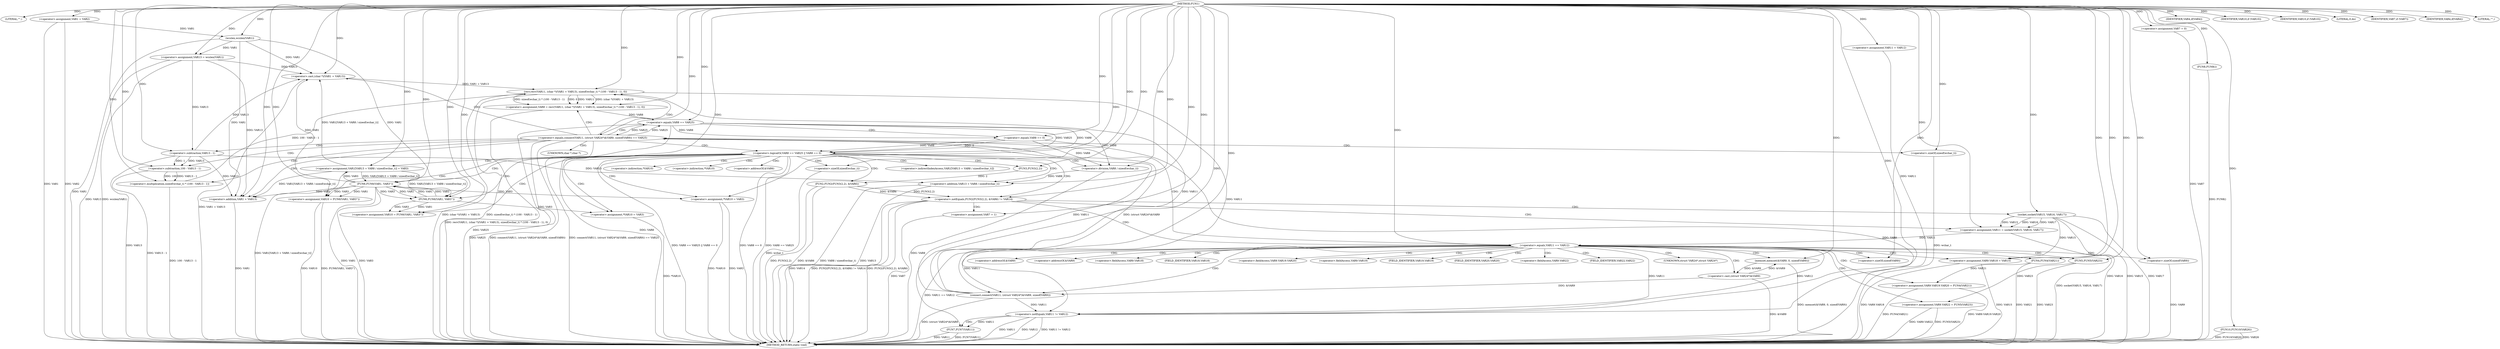 digraph FUN1 {  
"1000100" [label = "(METHOD,FUN1)" ]
"1000275" [label = "(METHOD_RETURN,static void)" ]
"1000103" [label = "(LITERAL,\"\",)" ]
"1000104" [label = "(<operator>.assignment,VAR1 = VAR2)" ]
"1000108" [label = "(IDENTIFIER,VAR4,if(VAR4))" ]
"1000113" [label = "(<operator>.assignment,VAR7 = 0)" ]
"1000120" [label = "(<operator>.assignment,VAR11 = VAR12)" ]
"1000124" [label = "(<operator>.assignment,VAR13 = wcslen(VAR1))" ]
"1000126" [label = "(wcslen,wcslen(VAR1))" ]
"1000131" [label = "(<operator>.notEquals,FUN2(FUN3(2,2), &VAR6) != VAR14)" ]
"1000132" [label = "(FUN2,FUN2(FUN3(2,2), &VAR6))" ]
"1000133" [label = "(FUN3,FUN3(2,2))" ]
"1000141" [label = "(<operator>.assignment,VAR7 = 1)" ]
"1000144" [label = "(<operator>.assignment,VAR11 = socket(VAR15, VAR16, VAR17))" ]
"1000146" [label = "(socket,socket(VAR15, VAR16, VAR17))" ]
"1000151" [label = "(<operator>.equals,VAR11 == VAR12)" ]
"1000156" [label = "(memset,memset(&VAR9, 0, sizeof(VAR9)))" ]
"1000160" [label = "(<operator>.sizeOf,sizeof(VAR9))" ]
"1000162" [label = "(<operator>.assignment,VAR9.VAR18 = VAR15)" ]
"1000167" [label = "(<operator>.assignment,VAR9.VAR19.VAR20 = FUN4(VAR21))" ]
"1000173" [label = "(FUN4,FUN4(VAR21))" ]
"1000175" [label = "(<operator>.assignment,VAR9.VAR22 = FUN5(VAR23))" ]
"1000179" [label = "(FUN5,FUN5(VAR23))" ]
"1000182" [label = "(<operator>.equals,connect(VAR11, (struct VAR24*)&VAR9, sizeof(VAR9)) == VAR25)" ]
"1000183" [label = "(connect,connect(VAR11, (struct VAR24*)&VAR9, sizeof(VAR9)))" ]
"1000185" [label = "(<operator>.cast,(struct VAR24*)&VAR9)" ]
"1000189" [label = "(<operator>.sizeOf,sizeof(VAR9))" ]
"1000194" [label = "(<operator>.assignment,VAR8 = recv(VAR11, (char *)(VAR1 + VAR13), sizeof(wchar_t) * (100 - VAR13 - 1), 0))" ]
"1000196" [label = "(recv,recv(VAR11, (char *)(VAR1 + VAR13), sizeof(wchar_t) * (100 - VAR13 - 1), 0))" ]
"1000198" [label = "(<operator>.cast,(char *)(VAR1 + VAR13))" ]
"1000200" [label = "(<operator>.addition,VAR1 + VAR13)" ]
"1000203" [label = "(<operator>.multiplication,sizeof(wchar_t) * (100 - VAR13 - 1))" ]
"1000204" [label = "(<operator>.sizeOf,sizeof(wchar_t))" ]
"1000206" [label = "(<operator>.subtraction,100 - VAR13 - 1)" ]
"1000208" [label = "(<operator>.subtraction,VAR13 - 1)" ]
"1000213" [label = "(<operator>.logicalOr,VAR8 == VAR25 || VAR8 == 0)" ]
"1000214" [label = "(<operator>.equals,VAR8 == VAR25)" ]
"1000217" [label = "(<operator>.equals,VAR8 == 0)" ]
"1000222" [label = "(<operator>.assignment,VAR1[VAR13 + VAR8 / sizeof(wchar_t)] = VAR3)" ]
"1000225" [label = "(<operator>.addition,VAR13 + VAR8 / sizeof(wchar_t))" ]
"1000227" [label = "(<operator>.division,VAR8 / sizeof(wchar_t))" ]
"1000229" [label = "(<operator>.sizeOf,sizeof(wchar_t))" ]
"1000232" [label = "(<operator>.assignment,VAR10 = FUN6(VAR1, VAR3''))" ]
"1000234" [label = "(FUN6,FUN6(VAR1, VAR3''))" ]
"1000238" [label = "(IDENTIFIER,VAR10,if (VAR10))" ]
"1000240" [label = "(<operator>.assignment,*VAR10 = VAR3)" ]
"1000244" [label = "(<operator>.assignment,VAR10 = FUN6(VAR1, VAR3''))" ]
"1000246" [label = "(FUN6,FUN6(VAR1, VAR3''))" ]
"1000250" [label = "(IDENTIFIER,VAR10,if (VAR10))" ]
"1000252" [label = "(<operator>.assignment,*VAR10 = VAR3)" ]
"1000256" [label = "(LITERAL,0,do)" ]
"1000258" [label = "(<operator>.notEquals,VAR11 != VAR12)" ]
"1000262" [label = "(FUN7,FUN7(VAR11))" ]
"1000265" [label = "(IDENTIFIER,VAR7,if (VAR7))" ]
"1000267" [label = "(FUN8,FUN8())" ]
"1000269" [label = "(IDENTIFIER,VAR4,if(VAR4))" ]
"1000272" [label = "(LITERAL,\"\",)" ]
"1000273" [label = "(FUN10,FUN10(VAR26))" ]
"1000136" [label = "(<operator>.addressOf,&VAR6)" ]
"1000157" [label = "(<operator>.addressOf,&VAR9)" ]
"1000163" [label = "(<operator>.fieldAccess,VAR9.VAR18)" ]
"1000165" [label = "(FIELD_IDENTIFIER,VAR18,VAR18)" ]
"1000168" [label = "(<operator>.fieldAccess,VAR9.VAR19.VAR20)" ]
"1000169" [label = "(<operator>.fieldAccess,VAR9.VAR19)" ]
"1000171" [label = "(FIELD_IDENTIFIER,VAR19,VAR19)" ]
"1000172" [label = "(FIELD_IDENTIFIER,VAR20,VAR20)" ]
"1000176" [label = "(<operator>.fieldAccess,VAR9.VAR22)" ]
"1000178" [label = "(FIELD_IDENTIFIER,VAR22,VAR22)" ]
"1000186" [label = "(UNKNOWN,struct VAR24*,struct VAR24*)" ]
"1000187" [label = "(<operator>.addressOf,&VAR9)" ]
"1000199" [label = "(UNKNOWN,char *,char *)" ]
"1000223" [label = "(<operator>.indirectIndexAccess,VAR1[VAR13 + VAR8 / sizeof(wchar_t)])" ]
"1000241" [label = "(<operator>.indirection,*VAR10)" ]
"1000253" [label = "(<operator>.indirection,*VAR10)" ]
  "1000183" -> "1000275"  [ label = "DDG: (struct VAR24*)&VAR9"] 
  "1000151" -> "1000275"  [ label = "DDG: VAR11 == VAR12"] 
  "1000162" -> "1000275"  [ label = "DDG: VAR15"] 
  "1000126" -> "1000275"  [ label = "DDG: VAR1"] 
  "1000132" -> "1000275"  [ label = "DDG: FUN3(2,2)"] 
  "1000262" -> "1000275"  [ label = "DDG: FUN7(VAR11)"] 
  "1000273" -> "1000275"  [ label = "DDG: FUN10(VAR26)"] 
  "1000182" -> "1000275"  [ label = "DDG: connect(VAR11, (struct VAR24*)&VAR9, sizeof(VAR9)) == VAR25"] 
  "1000258" -> "1000275"  [ label = "DDG: VAR11"] 
  "1000246" -> "1000275"  [ label = "DDG: VAR3"] 
  "1000167" -> "1000275"  [ label = "DDG: VAR9.VAR19.VAR20"] 
  "1000258" -> "1000275"  [ label = "DDG: VAR12"] 
  "1000124" -> "1000275"  [ label = "DDG: wcslen(VAR1)"] 
  "1000185" -> "1000275"  [ label = "DDG: &VAR9"] 
  "1000141" -> "1000275"  [ label = "DDG: VAR7"] 
  "1000124" -> "1000275"  [ label = "DDG: VAR13"] 
  "1000200" -> "1000275"  [ label = "DDG: VAR1"] 
  "1000225" -> "1000275"  [ label = "DDG: VAR8 / sizeof(wchar_t)"] 
  "1000222" -> "1000275"  [ label = "DDG: VAR1[VAR13 + VAR8 / sizeof(wchar_t)]"] 
  "1000208" -> "1000275"  [ label = "DDG: VAR13"] 
  "1000252" -> "1000275"  [ label = "DDG: *VAR10"] 
  "1000189" -> "1000275"  [ label = "DDG: VAR9"] 
  "1000198" -> "1000275"  [ label = "DDG: VAR1 + VAR13"] 
  "1000214" -> "1000275"  [ label = "DDG: VAR25"] 
  "1000175" -> "1000275"  [ label = "DDG: FUN5(VAR23)"] 
  "1000252" -> "1000275"  [ label = "DDG: VAR3"] 
  "1000104" -> "1000275"  [ label = "DDG: VAR1"] 
  "1000225" -> "1000275"  [ label = "DDG: VAR13"] 
  "1000213" -> "1000275"  [ label = "DDG: VAR8 == 0"] 
  "1000113" -> "1000275"  [ label = "DDG: VAR7"] 
  "1000227" -> "1000275"  [ label = "DDG: VAR8"] 
  "1000213" -> "1000275"  [ label = "DDG: VAR8 == VAR25"] 
  "1000203" -> "1000275"  [ label = "DDG: 100 - VAR13 - 1"] 
  "1000131" -> "1000275"  [ label = "DDG: FUN2(FUN3(2,2), &VAR6)"] 
  "1000267" -> "1000275"  [ label = "DDG: FUN8()"] 
  "1000182" -> "1000275"  [ label = "DDG: VAR25"] 
  "1000273" -> "1000275"  [ label = "DDG: VAR26"] 
  "1000262" -> "1000275"  [ label = "DDG: VAR11"] 
  "1000179" -> "1000275"  [ label = "DDG: VAR23"] 
  "1000217" -> "1000275"  [ label = "DDG: VAR8"] 
  "1000196" -> "1000275"  [ label = "DDG: sizeof(wchar_t) * (100 - VAR13 - 1)"] 
  "1000206" -> "1000275"  [ label = "DDG: VAR13 - 1"] 
  "1000146" -> "1000275"  [ label = "DDG: VAR17"] 
  "1000258" -> "1000275"  [ label = "DDG: VAR11 != VAR12"] 
  "1000146" -> "1000275"  [ label = "DDG: VAR16"] 
  "1000175" -> "1000275"  [ label = "DDG: VAR9.VAR22"] 
  "1000213" -> "1000275"  [ label = "DDG: VAR8 == VAR25 || VAR8 == 0"] 
  "1000167" -> "1000275"  [ label = "DDG: FUN4(VAR21)"] 
  "1000229" -> "1000275"  [ label = "DDG: wchar_t"] 
  "1000132" -> "1000275"  [ label = "DDG: &VAR6"] 
  "1000214" -> "1000275"  [ label = "DDG: VAR8"] 
  "1000156" -> "1000275"  [ label = "DDG: memset(&VAR9, 0, sizeof(VAR9))"] 
  "1000131" -> "1000275"  [ label = "DDG: VAR14"] 
  "1000204" -> "1000275"  [ label = "DDG: wchar_t"] 
  "1000244" -> "1000275"  [ label = "DDG: VAR10"] 
  "1000162" -> "1000275"  [ label = "DDG: VAR9.VAR18"] 
  "1000194" -> "1000275"  [ label = "DDG: recv(VAR11, (char *)(VAR1 + VAR13), sizeof(wchar_t) * (100 - VAR13 - 1), 0)"] 
  "1000244" -> "1000275"  [ label = "DDG: FUN6(VAR1, VAR3'')"] 
  "1000144" -> "1000275"  [ label = "DDG: socket(VAR15, VAR16, VAR17)"] 
  "1000240" -> "1000275"  [ label = "DDG: *VAR10"] 
  "1000146" -> "1000275"  [ label = "DDG: VAR15"] 
  "1000182" -> "1000275"  [ label = "DDG: connect(VAR11, (struct VAR24*)&VAR9, sizeof(VAR9))"] 
  "1000173" -> "1000275"  [ label = "DDG: VAR21"] 
  "1000104" -> "1000275"  [ label = "DDG: VAR2"] 
  "1000246" -> "1000275"  [ label = "DDG: VAR1"] 
  "1000131" -> "1000275"  [ label = "DDG: FUN2(FUN3(2,2), &VAR6) != VAR14"] 
  "1000196" -> "1000275"  [ label = "DDG: (char *)(VAR1 + VAR13)"] 
  "1000100" -> "1000103"  [ label = "DDG: "] 
  "1000100" -> "1000104"  [ label = "DDG: "] 
  "1000100" -> "1000108"  [ label = "DDG: "] 
  "1000100" -> "1000113"  [ label = "DDG: "] 
  "1000100" -> "1000120"  [ label = "DDG: "] 
  "1000126" -> "1000124"  [ label = "DDG: VAR1"] 
  "1000100" -> "1000124"  [ label = "DDG: "] 
  "1000104" -> "1000126"  [ label = "DDG: VAR1"] 
  "1000100" -> "1000126"  [ label = "DDG: "] 
  "1000132" -> "1000131"  [ label = "DDG: FUN3(2,2)"] 
  "1000132" -> "1000131"  [ label = "DDG: &VAR6"] 
  "1000133" -> "1000132"  [ label = "DDG: 2"] 
  "1000100" -> "1000133"  [ label = "DDG: "] 
  "1000100" -> "1000131"  [ label = "DDG: "] 
  "1000100" -> "1000141"  [ label = "DDG: "] 
  "1000146" -> "1000144"  [ label = "DDG: VAR15"] 
  "1000146" -> "1000144"  [ label = "DDG: VAR16"] 
  "1000146" -> "1000144"  [ label = "DDG: VAR17"] 
  "1000100" -> "1000144"  [ label = "DDG: "] 
  "1000100" -> "1000146"  [ label = "DDG: "] 
  "1000144" -> "1000151"  [ label = "DDG: VAR11"] 
  "1000100" -> "1000151"  [ label = "DDG: "] 
  "1000185" -> "1000156"  [ label = "DDG: &VAR9"] 
  "1000100" -> "1000156"  [ label = "DDG: "] 
  "1000100" -> "1000160"  [ label = "DDG: "] 
  "1000146" -> "1000162"  [ label = "DDG: VAR15"] 
  "1000100" -> "1000162"  [ label = "DDG: "] 
  "1000173" -> "1000167"  [ label = "DDG: VAR21"] 
  "1000100" -> "1000173"  [ label = "DDG: "] 
  "1000179" -> "1000175"  [ label = "DDG: VAR23"] 
  "1000100" -> "1000179"  [ label = "DDG: "] 
  "1000183" -> "1000182"  [ label = "DDG: VAR11"] 
  "1000183" -> "1000182"  [ label = "DDG: (struct VAR24*)&VAR9"] 
  "1000151" -> "1000183"  [ label = "DDG: VAR11"] 
  "1000100" -> "1000183"  [ label = "DDG: "] 
  "1000185" -> "1000183"  [ label = "DDG: &VAR9"] 
  "1000156" -> "1000185"  [ label = "DDG: &VAR9"] 
  "1000100" -> "1000189"  [ label = "DDG: "] 
  "1000214" -> "1000182"  [ label = "DDG: VAR25"] 
  "1000100" -> "1000182"  [ label = "DDG: "] 
  "1000196" -> "1000194"  [ label = "DDG: VAR11"] 
  "1000196" -> "1000194"  [ label = "DDG: (char *)(VAR1 + VAR13)"] 
  "1000196" -> "1000194"  [ label = "DDG: sizeof(wchar_t) * (100 - VAR13 - 1)"] 
  "1000196" -> "1000194"  [ label = "DDG: 0"] 
  "1000100" -> "1000194"  [ label = "DDG: "] 
  "1000183" -> "1000196"  [ label = "DDG: VAR11"] 
  "1000100" -> "1000196"  [ label = "DDG: "] 
  "1000198" -> "1000196"  [ label = "DDG: VAR1 + VAR13"] 
  "1000222" -> "1000198"  [ label = "DDG: VAR1[VAR13 + VAR8 / sizeof(wchar_t)]"] 
  "1000126" -> "1000198"  [ label = "DDG: VAR1"] 
  "1000246" -> "1000198"  [ label = "DDG: VAR1"] 
  "1000100" -> "1000198"  [ label = "DDG: "] 
  "1000124" -> "1000198"  [ label = "DDG: VAR13"] 
  "1000208" -> "1000198"  [ label = "DDG: VAR13"] 
  "1000222" -> "1000200"  [ label = "DDG: VAR1[VAR13 + VAR8 / sizeof(wchar_t)]"] 
  "1000126" -> "1000200"  [ label = "DDG: VAR1"] 
  "1000246" -> "1000200"  [ label = "DDG: VAR1"] 
  "1000100" -> "1000200"  [ label = "DDG: "] 
  "1000124" -> "1000200"  [ label = "DDG: VAR13"] 
  "1000208" -> "1000200"  [ label = "DDG: VAR13"] 
  "1000203" -> "1000196"  [ label = "DDG: 100 - VAR13 - 1"] 
  "1000100" -> "1000203"  [ label = "DDG: "] 
  "1000100" -> "1000204"  [ label = "DDG: "] 
  "1000206" -> "1000203"  [ label = "DDG: 100"] 
  "1000206" -> "1000203"  [ label = "DDG: VAR13 - 1"] 
  "1000100" -> "1000206"  [ label = "DDG: "] 
  "1000208" -> "1000206"  [ label = "DDG: VAR13"] 
  "1000208" -> "1000206"  [ label = "DDG: 1"] 
  "1000100" -> "1000208"  [ label = "DDG: "] 
  "1000124" -> "1000208"  [ label = "DDG: VAR13"] 
  "1000214" -> "1000213"  [ label = "DDG: VAR8"] 
  "1000214" -> "1000213"  [ label = "DDG: VAR25"] 
  "1000194" -> "1000214"  [ label = "DDG: VAR8"] 
  "1000100" -> "1000214"  [ label = "DDG: "] 
  "1000182" -> "1000214"  [ label = "DDG: VAR25"] 
  "1000217" -> "1000213"  [ label = "DDG: VAR8"] 
  "1000217" -> "1000213"  [ label = "DDG: 0"] 
  "1000214" -> "1000217"  [ label = "DDG: VAR8"] 
  "1000100" -> "1000217"  [ label = "DDG: "] 
  "1000246" -> "1000222"  [ label = "DDG: VAR3"] 
  "1000100" -> "1000222"  [ label = "DDG: "] 
  "1000208" -> "1000225"  [ label = "DDG: VAR13"] 
  "1000100" -> "1000225"  [ label = "DDG: "] 
  "1000227" -> "1000225"  [ label = "DDG: VAR8"] 
  "1000217" -> "1000227"  [ label = "DDG: VAR8"] 
  "1000214" -> "1000227"  [ label = "DDG: VAR8"] 
  "1000100" -> "1000227"  [ label = "DDG: "] 
  "1000100" -> "1000229"  [ label = "DDG: "] 
  "1000234" -> "1000232"  [ label = "DDG: VAR1"] 
  "1000234" -> "1000232"  [ label = "DDG: VAR3"] 
  "1000100" -> "1000232"  [ label = "DDG: "] 
  "1000222" -> "1000234"  [ label = "DDG: VAR1[VAR13 + VAR8 / sizeof(wchar_t)]"] 
  "1000100" -> "1000234"  [ label = "DDG: "] 
  "1000126" -> "1000234"  [ label = "DDG: VAR1"] 
  "1000246" -> "1000234"  [ label = "DDG: VAR1"] 
  "1000246" -> "1000234"  [ label = "DDG: VAR3"] 
  "1000100" -> "1000238"  [ label = "DDG: "] 
  "1000234" -> "1000240"  [ label = "DDG: VAR3"] 
  "1000100" -> "1000240"  [ label = "DDG: "] 
  "1000246" -> "1000244"  [ label = "DDG: VAR1"] 
  "1000246" -> "1000244"  [ label = "DDG: VAR3"] 
  "1000100" -> "1000244"  [ label = "DDG: "] 
  "1000222" -> "1000246"  [ label = "DDG: VAR1[VAR13 + VAR8 / sizeof(wchar_t)]"] 
  "1000234" -> "1000246"  [ label = "DDG: VAR1"] 
  "1000100" -> "1000246"  [ label = "DDG: "] 
  "1000234" -> "1000246"  [ label = "DDG: VAR3"] 
  "1000100" -> "1000250"  [ label = "DDG: "] 
  "1000246" -> "1000252"  [ label = "DDG: VAR3"] 
  "1000100" -> "1000252"  [ label = "DDG: "] 
  "1000100" -> "1000256"  [ label = "DDG: "] 
  "1000120" -> "1000258"  [ label = "DDG: VAR11"] 
  "1000196" -> "1000258"  [ label = "DDG: VAR11"] 
  "1000183" -> "1000258"  [ label = "DDG: VAR11"] 
  "1000151" -> "1000258"  [ label = "DDG: VAR11"] 
  "1000100" -> "1000258"  [ label = "DDG: "] 
  "1000151" -> "1000258"  [ label = "DDG: VAR12"] 
  "1000258" -> "1000262"  [ label = "DDG: VAR11"] 
  "1000100" -> "1000262"  [ label = "DDG: "] 
  "1000100" -> "1000265"  [ label = "DDG: "] 
  "1000100" -> "1000267"  [ label = "DDG: "] 
  "1000100" -> "1000269"  [ label = "DDG: "] 
  "1000100" -> "1000272"  [ label = "DDG: "] 
  "1000100" -> "1000273"  [ label = "DDG: "] 
  "1000131" -> "1000141"  [ label = "CDG: "] 
  "1000131" -> "1000144"  [ label = "CDG: "] 
  "1000131" -> "1000151"  [ label = "CDG: "] 
  "1000131" -> "1000146"  [ label = "CDG: "] 
  "1000151" -> "1000156"  [ label = "CDG: "] 
  "1000151" -> "1000182"  [ label = "CDG: "] 
  "1000151" -> "1000183"  [ label = "CDG: "] 
  "1000151" -> "1000165"  [ label = "CDG: "] 
  "1000151" -> "1000157"  [ label = "CDG: "] 
  "1000151" -> "1000167"  [ label = "CDG: "] 
  "1000151" -> "1000175"  [ label = "CDG: "] 
  "1000151" -> "1000160"  [ label = "CDG: "] 
  "1000151" -> "1000179"  [ label = "CDG: "] 
  "1000151" -> "1000176"  [ label = "CDG: "] 
  "1000151" -> "1000187"  [ label = "CDG: "] 
  "1000151" -> "1000185"  [ label = "CDG: "] 
  "1000151" -> "1000186"  [ label = "CDG: "] 
  "1000151" -> "1000172"  [ label = "CDG: "] 
  "1000151" -> "1000189"  [ label = "CDG: "] 
  "1000151" -> "1000169"  [ label = "CDG: "] 
  "1000151" -> "1000163"  [ label = "CDG: "] 
  "1000151" -> "1000168"  [ label = "CDG: "] 
  "1000151" -> "1000178"  [ label = "CDG: "] 
  "1000151" -> "1000173"  [ label = "CDG: "] 
  "1000151" -> "1000171"  [ label = "CDG: "] 
  "1000151" -> "1000162"  [ label = "CDG: "] 
  "1000182" -> "1000200"  [ label = "CDG: "] 
  "1000182" -> "1000208"  [ label = "CDG: "] 
  "1000182" -> "1000199"  [ label = "CDG: "] 
  "1000182" -> "1000204"  [ label = "CDG: "] 
  "1000182" -> "1000206"  [ label = "CDG: "] 
  "1000182" -> "1000214"  [ label = "CDG: "] 
  "1000182" -> "1000194"  [ label = "CDG: "] 
  "1000182" -> "1000198"  [ label = "CDG: "] 
  "1000182" -> "1000213"  [ label = "CDG: "] 
  "1000182" -> "1000196"  [ label = "CDG: "] 
  "1000182" -> "1000203"  [ label = "CDG: "] 
  "1000213" -> "1000227"  [ label = "CDG: "] 
  "1000213" -> "1000244"  [ label = "CDG: "] 
  "1000213" -> "1000222"  [ label = "CDG: "] 
  "1000213" -> "1000232"  [ label = "CDG: "] 
  "1000213" -> "1000246"  [ label = "CDG: "] 
  "1000213" -> "1000229"  [ label = "CDG: "] 
  "1000213" -> "1000234"  [ label = "CDG: "] 
  "1000213" -> "1000225"  [ label = "CDG: "] 
  "1000213" -> "1000223"  [ label = "CDG: "] 
  "1000213" -> "1000240"  [ label = "CDG: "] 
  "1000213" -> "1000241"  [ label = "CDG: "] 
  "1000213" -> "1000253"  [ label = "CDG: "] 
  "1000213" -> "1000252"  [ label = "CDG: "] 
  "1000213" -> "1000133"  [ label = "CDG: "] 
  "1000213" -> "1000132"  [ label = "CDG: "] 
  "1000213" -> "1000136"  [ label = "CDG: "] 
  "1000213" -> "1000131"  [ label = "CDG: "] 
  "1000214" -> "1000217"  [ label = "CDG: "] 
  "1000258" -> "1000262"  [ label = "CDG: "] 
}
